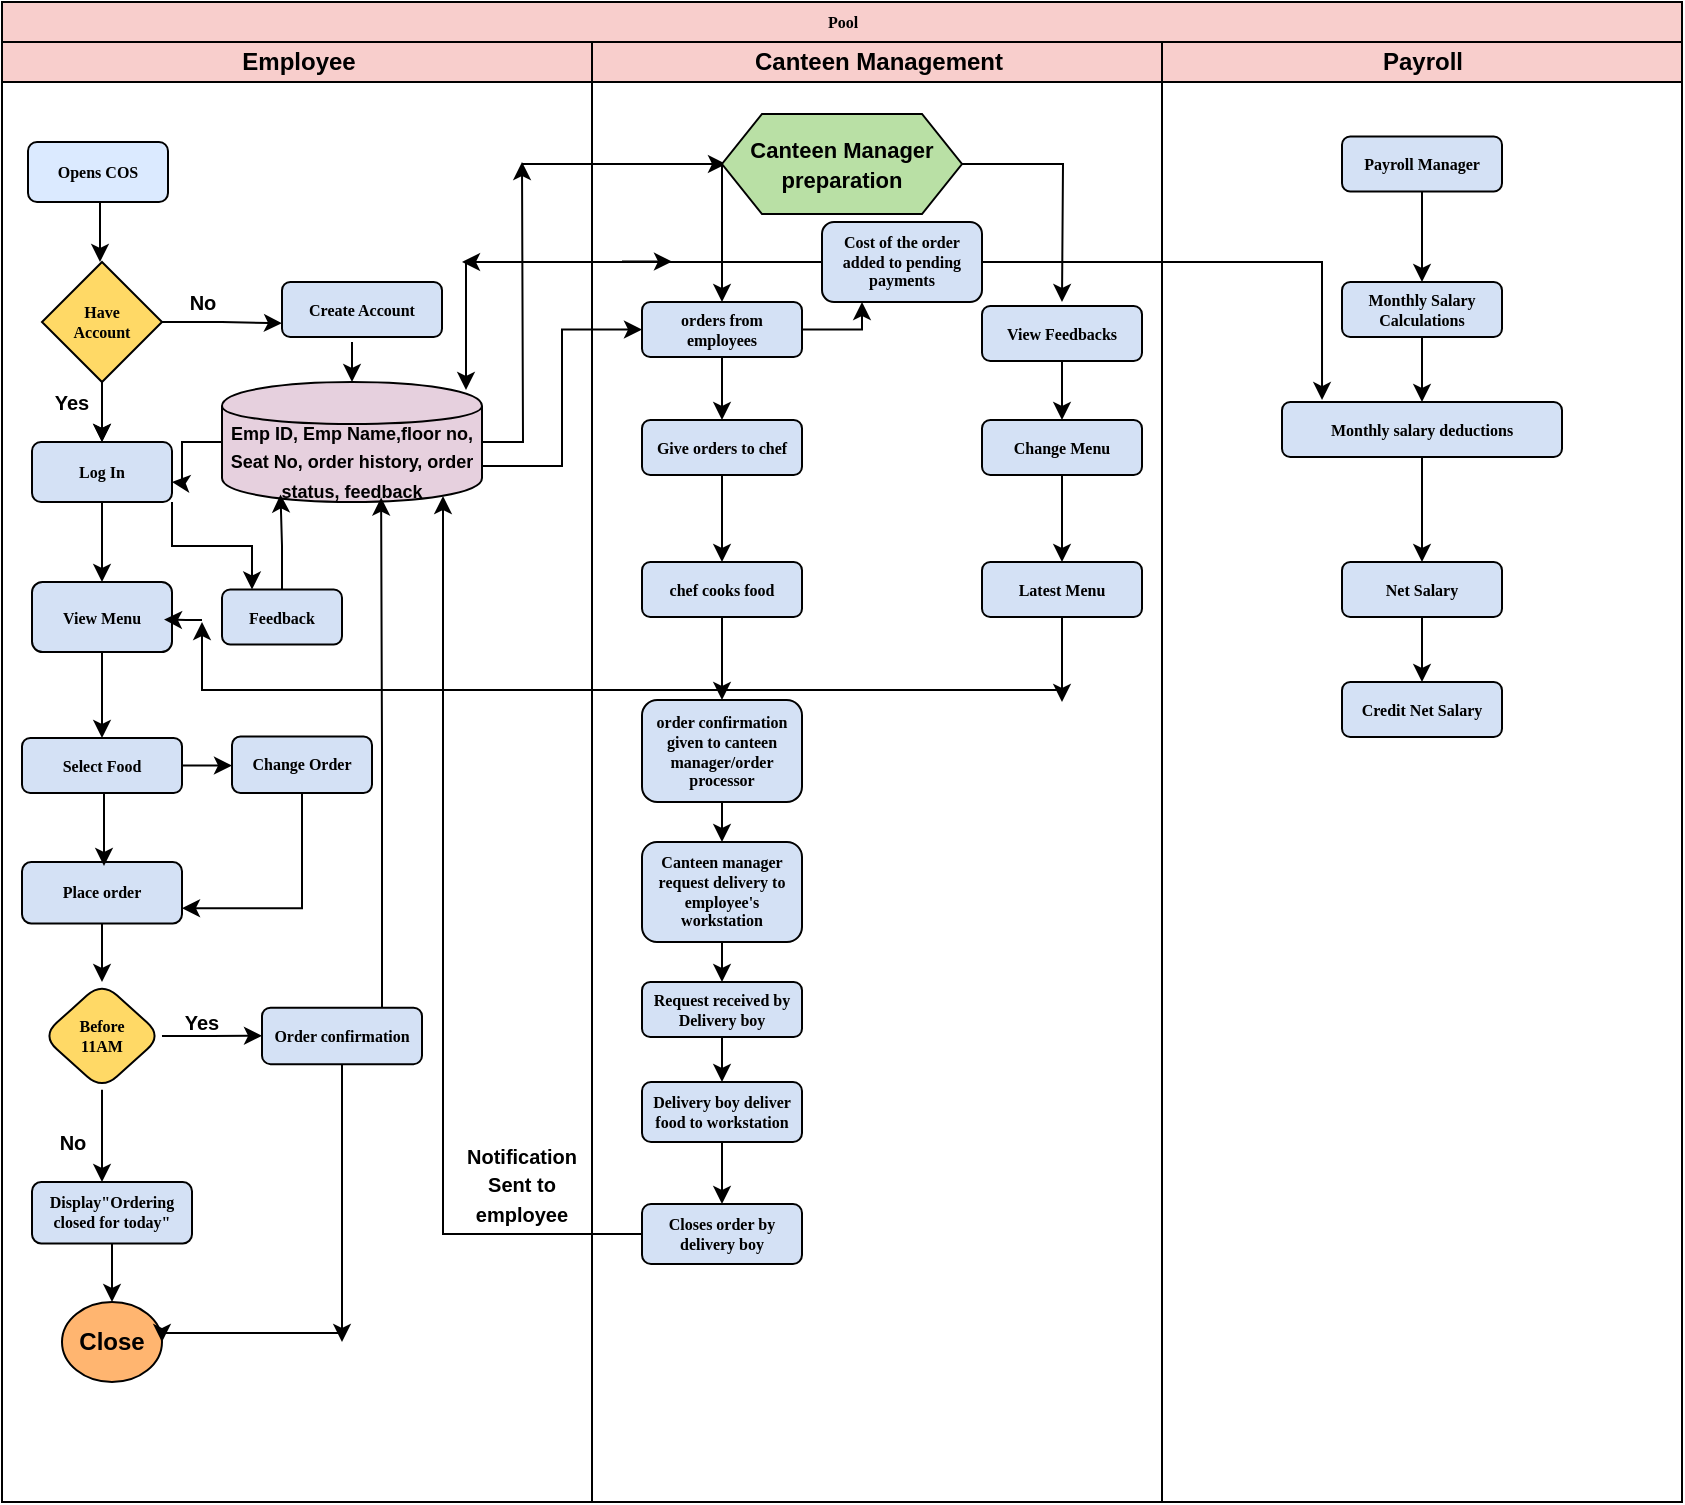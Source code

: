 <mxfile version="14.9.6" type="github">
  <diagram name="Page-1" id="74e2e168-ea6b-b213-b513-2b3c1d86103e">
    <mxGraphModel dx="898" dy="429" grid="1" gridSize="10" guides="1" tooltips="1" connect="1" arrows="1" fold="1" page="1" pageScale="1" pageWidth="1100" pageHeight="850" background="none" math="0" shadow="0">
      <root>
        <mxCell id="0" />
        <mxCell id="1" parent="0" />
        <mxCell id="77e6c97f196da883-1" value="Pool" style="swimlane;html=1;childLayout=stackLayout;startSize=20;rounded=0;shadow=0;labelBackgroundColor=none;strokeWidth=1;fontFamily=Verdana;fontSize=8;align=center;fillColor=#F8CECC;" parent="1" vertex="1">
          <mxGeometry x="70" y="40" width="840" height="750" as="geometry" />
        </mxCell>
        <mxCell id="77e6c97f196da883-2" value="Employee" style="swimlane;html=1;startSize=20;fillColor=#F8CECC;" parent="77e6c97f196da883-1" vertex="1">
          <mxGeometry y="20" width="295" height="730" as="geometry" />
        </mxCell>
        <mxCell id="EaHT3nI_tNgdQHY2MLcq-11" value="" style="edgeStyle=orthogonalEdgeStyle;rounded=0;orthogonalLoop=1;jettySize=auto;html=1;" edge="1" parent="77e6c97f196da883-2">
          <mxGeometry relative="1" as="geometry">
            <mxPoint x="49" y="80" as="sourcePoint" />
            <mxPoint x="49" y="110" as="targetPoint" />
          </mxGeometry>
        </mxCell>
        <mxCell id="EaHT3nI_tNgdQHY2MLcq-12" value="" style="edgeStyle=orthogonalEdgeStyle;rounded=0;orthogonalLoop=1;jettySize=auto;html=1;" edge="1" parent="77e6c97f196da883-2" source="77e6c97f196da883-13" target="EaHT3nI_tNgdQHY2MLcq-9">
          <mxGeometry relative="1" as="geometry" />
        </mxCell>
        <mxCell id="EaHT3nI_tNgdQHY2MLcq-16" value="" style="edgeStyle=orthogonalEdgeStyle;rounded=0;orthogonalLoop=1;jettySize=auto;html=1;entryX=0;entryY=0.5;entryDx=0;entryDy=0;" edge="1" parent="77e6c97f196da883-2">
          <mxGeometry relative="1" as="geometry">
            <mxPoint x="260" y="61" as="sourcePoint" />
            <mxPoint x="362" y="61" as="targetPoint" />
          </mxGeometry>
        </mxCell>
        <mxCell id="EaHT3nI_tNgdQHY2MLcq-20" value="" style="edgeStyle=orthogonalEdgeStyle;rounded=0;orthogonalLoop=1;jettySize=auto;html=1;" edge="1" parent="77e6c97f196da883-2" source="77e6c97f196da883-13" target="EaHT3nI_tNgdQHY2MLcq-9">
          <mxGeometry relative="1" as="geometry" />
        </mxCell>
        <mxCell id="EaHT3nI_tNgdQHY2MLcq-259" style="edgeStyle=orthogonalEdgeStyle;rounded=0;orthogonalLoop=1;jettySize=auto;html=1;exitX=1;exitY=0.5;exitDx=0;exitDy=0;entryX=0;entryY=0.75;entryDx=0;entryDy=0;" edge="1" parent="77e6c97f196da883-2" source="77e6c97f196da883-13" target="EaHT3nI_tNgdQHY2MLcq-99">
          <mxGeometry relative="1" as="geometry" />
        </mxCell>
        <mxCell id="77e6c97f196da883-13" value="&lt;b&gt;Have &lt;br&gt;Account&lt;/b&gt;" style="rhombus;whiteSpace=wrap;html=1;rounded=0;shadow=0;labelBackgroundColor=none;strokeWidth=1;fontFamily=Verdana;fontSize=8;align=center;fillColor=#FFD966;" parent="77e6c97f196da883-2" vertex="1">
          <mxGeometry x="20" y="110" width="60" height="60" as="geometry" />
        </mxCell>
        <mxCell id="EaHT3nI_tNgdQHY2MLcq-23" value="" style="edgeStyle=orthogonalEdgeStyle;rounded=0;orthogonalLoop=1;jettySize=auto;html=1;" edge="1" parent="77e6c97f196da883-2" source="EaHT3nI_tNgdQHY2MLcq-9" target="EaHT3nI_tNgdQHY2MLcq-22">
          <mxGeometry relative="1" as="geometry" />
        </mxCell>
        <mxCell id="EaHT3nI_tNgdQHY2MLcq-215" style="edgeStyle=orthogonalEdgeStyle;rounded=0;orthogonalLoop=1;jettySize=auto;html=1;exitX=1;exitY=1;exitDx=0;exitDy=0;entryX=0.25;entryY=0;entryDx=0;entryDy=0;" edge="1" parent="77e6c97f196da883-2" source="EaHT3nI_tNgdQHY2MLcq-9" target="EaHT3nI_tNgdQHY2MLcq-24">
          <mxGeometry relative="1" as="geometry">
            <Array as="points">
              <mxPoint x="85" y="252" />
              <mxPoint x="125" y="252" />
            </Array>
          </mxGeometry>
        </mxCell>
        <mxCell id="EaHT3nI_tNgdQHY2MLcq-9" value="&lt;b&gt;Log In&lt;/b&gt;" style="rounded=1;whiteSpace=wrap;html=1;shadow=0;labelBackgroundColor=none;strokeWidth=1;fontFamily=Verdana;fontSize=8;align=center;fillColor=#D4E1F5;" vertex="1" parent="77e6c97f196da883-2">
          <mxGeometry x="15" y="200" width="70" height="30" as="geometry" />
        </mxCell>
        <mxCell id="EaHT3nI_tNgdQHY2MLcq-37" value="" style="edgeStyle=orthogonalEdgeStyle;rounded=0;orthogonalLoop=1;jettySize=auto;html=1;" edge="1" parent="77e6c97f196da883-2" target="EaHT3nI_tNgdQHY2MLcq-18">
          <mxGeometry relative="1" as="geometry">
            <mxPoint x="175" y="150" as="sourcePoint" />
            <Array as="points">
              <mxPoint x="175" y="180" />
              <mxPoint x="175" y="180" />
            </Array>
          </mxGeometry>
        </mxCell>
        <mxCell id="EaHT3nI_tNgdQHY2MLcq-21" value="" style="edgeStyle=orthogonalEdgeStyle;rounded=0;orthogonalLoop=1;jettySize=auto;html=1;" edge="1" parent="77e6c97f196da883-2" source="EaHT3nI_tNgdQHY2MLcq-18">
          <mxGeometry relative="1" as="geometry">
            <mxPoint x="85" y="220" as="targetPoint" />
          </mxGeometry>
        </mxCell>
        <mxCell id="EaHT3nI_tNgdQHY2MLcq-18" value="&lt;font style=&quot;font-size: 9px&quot;&gt;&lt;b&gt;Emp ID, Emp Name,floor no, Seat No, order history, order status, feedback&lt;/b&gt;&lt;/font&gt;" style="shape=cylinder;whiteSpace=wrap;html=1;boundedLbl=1;backgroundOutline=1;fillColor=#E6D0DE;" vertex="1" parent="77e6c97f196da883-2">
          <mxGeometry x="110" y="170" width="130" height="60" as="geometry" />
        </mxCell>
        <mxCell id="EaHT3nI_tNgdQHY2MLcq-22" value="&lt;b&gt;View Menu&lt;/b&gt;" style="whiteSpace=wrap;html=1;rounded=1;shadow=0;fontFamily=Verdana;fontSize=8;strokeWidth=1;fillColor=#D4E1F5;" vertex="1" parent="77e6c97f196da883-2">
          <mxGeometry x="15" y="270" width="70" height="35" as="geometry" />
        </mxCell>
        <mxCell id="EaHT3nI_tNgdQHY2MLcq-218" style="edgeStyle=orthogonalEdgeStyle;rounded=0;orthogonalLoop=1;jettySize=auto;html=1;exitX=0.5;exitY=0;exitDx=0;exitDy=0;entryX=0.225;entryY=0.937;entryDx=0;entryDy=0;entryPerimeter=0;" edge="1" parent="77e6c97f196da883-2" source="EaHT3nI_tNgdQHY2MLcq-24" target="EaHT3nI_tNgdQHY2MLcq-18">
          <mxGeometry relative="1" as="geometry" />
        </mxCell>
        <mxCell id="EaHT3nI_tNgdQHY2MLcq-24" value="&lt;b&gt;Feedback&lt;/b&gt;" style="rounded=1;whiteSpace=wrap;html=1;shadow=0;fontFamily=Verdana;fontSize=8;strokeWidth=1;fillColor=#D4E1F5;" vertex="1" parent="77e6c97f196da883-2">
          <mxGeometry x="110" y="273.75" width="60" height="27.5" as="geometry" />
        </mxCell>
        <mxCell id="EaHT3nI_tNgdQHY2MLcq-29" value="" style="edgeStyle=orthogonalEdgeStyle;rounded=0;orthogonalLoop=1;jettySize=auto;html=1;" edge="1" parent="77e6c97f196da883-2" source="EaHT3nI_tNgdQHY2MLcq-26">
          <mxGeometry relative="1" as="geometry">
            <mxPoint x="50" y="470" as="targetPoint" />
          </mxGeometry>
        </mxCell>
        <mxCell id="EaHT3nI_tNgdQHY2MLcq-26" value="&lt;b&gt;Place order&lt;/b&gt;" style="rounded=1;whiteSpace=wrap;html=1;shadow=0;fontFamily=Verdana;fontSize=8;strokeWidth=1;fillColor=#D4E1F5;" vertex="1" parent="77e6c97f196da883-2">
          <mxGeometry x="10" y="410" width="80" height="30.75" as="geometry" />
        </mxCell>
        <mxCell id="EaHT3nI_tNgdQHY2MLcq-33" value="" style="edgeStyle=orthogonalEdgeStyle;rounded=0;orthogonalLoop=1;jettySize=auto;html=1;" edge="1" parent="77e6c97f196da883-2" source="EaHT3nI_tNgdQHY2MLcq-28">
          <mxGeometry relative="1" as="geometry">
            <mxPoint x="50" y="570" as="targetPoint" />
            <Array as="points">
              <mxPoint x="50" y="550" />
              <mxPoint x="50" y="550" />
            </Array>
          </mxGeometry>
        </mxCell>
        <mxCell id="EaHT3nI_tNgdQHY2MLcq-86" value="" style="edgeStyle=orthogonalEdgeStyle;rounded=0;orthogonalLoop=1;jettySize=auto;html=1;" edge="1" parent="77e6c97f196da883-2" source="EaHT3nI_tNgdQHY2MLcq-28">
          <mxGeometry relative="1" as="geometry">
            <mxPoint x="130" y="496.9" as="targetPoint" />
          </mxGeometry>
        </mxCell>
        <mxCell id="EaHT3nI_tNgdQHY2MLcq-28" value="&lt;b&gt;Before &lt;br&gt;11AM&lt;/b&gt;" style="rhombus;whiteSpace=wrap;html=1;rounded=1;shadow=0;fontFamily=Verdana;fontSize=8;strokeWidth=1;fillColor=#FFD966;" vertex="1" parent="77e6c97f196da883-2">
          <mxGeometry x="20" y="470" width="60" height="53.88" as="geometry" />
        </mxCell>
        <mxCell id="EaHT3nI_tNgdQHY2MLcq-93" value="" style="edgeStyle=orthogonalEdgeStyle;rounded=0;orthogonalLoop=1;jettySize=auto;html=1;" edge="1" parent="77e6c97f196da883-2" source="EaHT3nI_tNgdQHY2MLcq-34">
          <mxGeometry relative="1" as="geometry">
            <mxPoint x="55" y="630" as="targetPoint" />
          </mxGeometry>
        </mxCell>
        <mxCell id="EaHT3nI_tNgdQHY2MLcq-34" value="&lt;b&gt;Display&quot;Ordering closed for today&quot;&lt;/b&gt;" style="rounded=1;whiteSpace=wrap;html=1;shadow=0;fontFamily=Verdana;fontSize=8;strokeWidth=1;fillColor=#D4E1F5;" vertex="1" parent="77e6c97f196da883-2">
          <mxGeometry x="15" y="570" width="80" height="30.75" as="geometry" />
        </mxCell>
        <mxCell id="EaHT3nI_tNgdQHY2MLcq-221" style="edgeStyle=orthogonalEdgeStyle;rounded=0;orthogonalLoop=1;jettySize=auto;html=1;exitX=0.5;exitY=1;exitDx=0;exitDy=0;entryX=1;entryY=0.75;entryDx=0;entryDy=0;" edge="1" parent="77e6c97f196da883-2" source="EaHT3nI_tNgdQHY2MLcq-35" target="EaHT3nI_tNgdQHY2MLcq-26">
          <mxGeometry relative="1" as="geometry" />
        </mxCell>
        <mxCell id="EaHT3nI_tNgdQHY2MLcq-35" value="&lt;b&gt;Change Order&lt;/b&gt;" style="whiteSpace=wrap;html=1;rounded=1;shadow=0;fontFamily=Verdana;fontSize=8;strokeWidth=1;fillColor=#D4E1F5;" vertex="1" parent="77e6c97f196da883-2">
          <mxGeometry x="115" y="347.25" width="70" height="28.25" as="geometry" />
        </mxCell>
        <mxCell id="EaHT3nI_tNgdQHY2MLcq-222" style="edgeStyle=orthogonalEdgeStyle;rounded=0;orthogonalLoop=1;jettySize=auto;html=1;exitX=1;exitY=0.5;exitDx=0;exitDy=0;entryX=0;entryY=0.5;entryDx=0;entryDy=0;" edge="1" parent="77e6c97f196da883-2" source="EaHT3nI_tNgdQHY2MLcq-71" target="EaHT3nI_tNgdQHY2MLcq-35">
          <mxGeometry relative="1" as="geometry" />
        </mxCell>
        <mxCell id="EaHT3nI_tNgdQHY2MLcq-71" value="&lt;b&gt;Select Food&lt;/b&gt;" style="rounded=1;whiteSpace=wrap;html=1;shadow=0;fontFamily=Verdana;fontSize=8;strokeWidth=1;fillColor=#D4E1F5;" vertex="1" parent="77e6c97f196da883-2">
          <mxGeometry x="10" y="348" width="80" height="27.5" as="geometry" />
        </mxCell>
        <mxCell id="EaHT3nI_tNgdQHY2MLcq-72" value="" style="edgeStyle=orthogonalEdgeStyle;rounded=0;orthogonalLoop=1;jettySize=auto;html=1;" edge="1" parent="77e6c97f196da883-2" source="EaHT3nI_tNgdQHY2MLcq-22" target="EaHT3nI_tNgdQHY2MLcq-71">
          <mxGeometry relative="1" as="geometry" />
        </mxCell>
        <mxCell id="EaHT3nI_tNgdQHY2MLcq-217" style="edgeStyle=orthogonalEdgeStyle;rounded=0;orthogonalLoop=1;jettySize=auto;html=1;exitX=0.75;exitY=0;exitDx=0;exitDy=0;entryX=0.612;entryY=0.963;entryDx=0;entryDy=0;entryPerimeter=0;" edge="1" parent="77e6c97f196da883-2" source="EaHT3nI_tNgdQHY2MLcq-88" target="EaHT3nI_tNgdQHY2MLcq-18">
          <mxGeometry relative="1" as="geometry" />
        </mxCell>
        <mxCell id="EaHT3nI_tNgdQHY2MLcq-88" value="&lt;b&gt;Order confirmation&lt;/b&gt;" style="whiteSpace=wrap;html=1;rounded=1;shadow=0;fontFamily=Verdana;fontSize=8;strokeWidth=1;fillColor=#D4E1F5;" vertex="1" parent="77e6c97f196da883-2">
          <mxGeometry x="130" y="482.82" width="80" height="28.25" as="geometry" />
        </mxCell>
        <mxCell id="EaHT3nI_tNgdQHY2MLcq-94" value="&lt;b&gt;Close&lt;/b&gt;" style="ellipse;whiteSpace=wrap;html=1;fillColor=#FFB570;" vertex="1" parent="77e6c97f196da883-2">
          <mxGeometry x="30" y="630" width="50" height="40" as="geometry" />
        </mxCell>
        <mxCell id="EaHT3nI_tNgdQHY2MLcq-99" value="&lt;b&gt;Create Account&lt;/b&gt;" style="rounded=1;whiteSpace=wrap;html=1;shadow=0;fontFamily=Verdana;fontSize=8;strokeWidth=1;fillColor=#D4E1F5;" vertex="1" parent="77e6c97f196da883-2">
          <mxGeometry x="140" y="120" width="80" height="27.5" as="geometry" />
        </mxCell>
        <mxCell id="EaHT3nI_tNgdQHY2MLcq-220" value="&lt;font style=&quot;font-size: 10px&quot;&gt;&lt;b&gt;Notification Sent to employee&lt;/b&gt;&lt;/font&gt;" style="text;html=1;strokeColor=none;fillColor=none;align=center;verticalAlign=middle;whiteSpace=wrap;rounded=0;" vertex="1" parent="77e6c97f196da883-2">
          <mxGeometry x="240" y="560" width="40" height="21" as="geometry" />
        </mxCell>
        <mxCell id="77e6c97f196da883-3" value="Canteen Management" style="swimlane;html=1;startSize=20;fillColor=#F8CECC;" parent="77e6c97f196da883-1" vertex="1">
          <mxGeometry x="295" y="20" width="285" height="730" as="geometry" />
        </mxCell>
        <mxCell id="EaHT3nI_tNgdQHY2MLcq-247" style="edgeStyle=orthogonalEdgeStyle;rounded=0;orthogonalLoop=1;jettySize=auto;html=1;exitX=0;exitY=0.5;exitDx=0;exitDy=0;entryX=0.5;entryY=0;entryDx=0;entryDy=0;" edge="1" parent="77e6c97f196da883-3" source="EaHT3nI_tNgdQHY2MLcq-104" target="EaHT3nI_tNgdQHY2MLcq-193">
          <mxGeometry relative="1" as="geometry">
            <Array as="points">
              <mxPoint x="65" y="90" />
              <mxPoint x="65" y="90" />
            </Array>
          </mxGeometry>
        </mxCell>
        <mxCell id="EaHT3nI_tNgdQHY2MLcq-104" value="&lt;font style=&quot;font-size: 11px&quot;&gt;&lt;b&gt;Canteen Manager preparation&lt;/b&gt;&lt;/font&gt;" style="shape=hexagon;perimeter=hexagonPerimeter2;whiteSpace=wrap;html=1;fixedSize=1;fillColor=#B9E0A5;" vertex="1" parent="77e6c97f196da883-3">
          <mxGeometry x="65" y="36" width="120" height="50" as="geometry" />
        </mxCell>
        <mxCell id="EaHT3nI_tNgdQHY2MLcq-245" style="edgeStyle=orthogonalEdgeStyle;rounded=0;orthogonalLoop=1;jettySize=auto;html=1;exitX=0.5;exitY=1;exitDx=0;exitDy=0;entryX=0.5;entryY=0;entryDx=0;entryDy=0;" edge="1" parent="77e6c97f196da883-3" source="EaHT3nI_tNgdQHY2MLcq-140" target="EaHT3nI_tNgdQHY2MLcq-238">
          <mxGeometry relative="1" as="geometry" />
        </mxCell>
        <mxCell id="EaHT3nI_tNgdQHY2MLcq-140" value="&lt;b&gt;Change Menu&lt;/b&gt;" style="rounded=1;whiteSpace=wrap;html=1;shadow=0;fontFamily=Verdana;fontSize=8;strokeWidth=1;fillColor=#D4E1F5;" vertex="1" parent="77e6c97f196da883-3">
          <mxGeometry x="195" y="189" width="80" height="27.5" as="geometry" />
        </mxCell>
        <mxCell id="EaHT3nI_tNgdQHY2MLcq-198" value="" style="edgeStyle=orthogonalEdgeStyle;rounded=0;orthogonalLoop=1;jettySize=auto;html=1;" edge="1" parent="77e6c97f196da883-3" source="EaHT3nI_tNgdQHY2MLcq-193" target="EaHT3nI_tNgdQHY2MLcq-197">
          <mxGeometry relative="1" as="geometry" />
        </mxCell>
        <mxCell id="EaHT3nI_tNgdQHY2MLcq-249" style="edgeStyle=orthogonalEdgeStyle;rounded=0;orthogonalLoop=1;jettySize=auto;html=1;exitX=1;exitY=0.5;exitDx=0;exitDy=0;entryX=0.25;entryY=1;entryDx=0;entryDy=0;" edge="1" parent="77e6c97f196da883-3" source="EaHT3nI_tNgdQHY2MLcq-193" target="EaHT3nI_tNgdQHY2MLcq-248">
          <mxGeometry relative="1" as="geometry" />
        </mxCell>
        <mxCell id="EaHT3nI_tNgdQHY2MLcq-193" value="&lt;b&gt;orders from employees&lt;/b&gt;" style="rounded=1;whiteSpace=wrap;html=1;shadow=0;fontFamily=Verdana;fontSize=8;strokeWidth=1;fillColor=#D4E1F5;" vertex="1" parent="77e6c97f196da883-3">
          <mxGeometry x="25" y="130" width="80" height="27.5" as="geometry" />
        </mxCell>
        <mxCell id="EaHT3nI_tNgdQHY2MLcq-241" style="edgeStyle=orthogonalEdgeStyle;rounded=0;orthogonalLoop=1;jettySize=auto;html=1;exitX=0.5;exitY=1;exitDx=0;exitDy=0;entryX=0.5;entryY=0;entryDx=0;entryDy=0;" edge="1" parent="77e6c97f196da883-3" source="EaHT3nI_tNgdQHY2MLcq-197" target="EaHT3nI_tNgdQHY2MLcq-199">
          <mxGeometry relative="1" as="geometry" />
        </mxCell>
        <mxCell id="EaHT3nI_tNgdQHY2MLcq-197" value="&lt;b&gt;Give orders to chef&lt;/b&gt;" style="rounded=1;whiteSpace=wrap;html=1;shadow=0;fontFamily=Verdana;fontSize=8;strokeWidth=1;fillColor=#D4E1F5;" vertex="1" parent="77e6c97f196da883-3">
          <mxGeometry x="25" y="189" width="80" height="27.5" as="geometry" />
        </mxCell>
        <mxCell id="EaHT3nI_tNgdQHY2MLcq-199" value="&lt;b&gt;chef cooks food&lt;/b&gt;" style="rounded=1;whiteSpace=wrap;html=1;shadow=0;fontFamily=Verdana;fontSize=8;strokeWidth=1;fillColor=#D4E1F5;" vertex="1" parent="77e6c97f196da883-3">
          <mxGeometry x="25" y="260" width="80" height="27.5" as="geometry" />
        </mxCell>
        <mxCell id="EaHT3nI_tNgdQHY2MLcq-209" value="&lt;b&gt;Request received by Delivery boy&lt;/b&gt;" style="rounded=1;whiteSpace=wrap;html=1;shadow=0;fontFamily=Verdana;fontSize=8;strokeWidth=1;fillColor=#D4E1F5;" vertex="1" parent="77e6c97f196da883-3">
          <mxGeometry x="25" y="470" width="80" height="27.5" as="geometry" />
        </mxCell>
        <mxCell id="EaHT3nI_tNgdQHY2MLcq-203" value="&lt;b&gt;order confirmation given to canteen manager/order processor&lt;/b&gt;" style="rounded=1;whiteSpace=wrap;html=1;shadow=0;fontFamily=Verdana;fontSize=8;strokeWidth=1;fillColor=#D4E1F5;" vertex="1" parent="77e6c97f196da883-3">
          <mxGeometry x="25" y="329" width="80" height="51" as="geometry" />
        </mxCell>
        <mxCell id="EaHT3nI_tNgdQHY2MLcq-204" value="" style="edgeStyle=orthogonalEdgeStyle;rounded=0;orthogonalLoop=1;jettySize=auto;html=1;" edge="1" parent="77e6c97f196da883-3" source="EaHT3nI_tNgdQHY2MLcq-199" target="EaHT3nI_tNgdQHY2MLcq-203">
          <mxGeometry relative="1" as="geometry" />
        </mxCell>
        <mxCell id="EaHT3nI_tNgdQHY2MLcq-242" style="edgeStyle=orthogonalEdgeStyle;rounded=0;orthogonalLoop=1;jettySize=auto;html=1;exitX=0.5;exitY=1;exitDx=0;exitDy=0;entryX=0.5;entryY=0;entryDx=0;entryDy=0;" edge="1" parent="77e6c97f196da883-3" source="EaHT3nI_tNgdQHY2MLcq-205" target="EaHT3nI_tNgdQHY2MLcq-209">
          <mxGeometry relative="1" as="geometry" />
        </mxCell>
        <mxCell id="EaHT3nI_tNgdQHY2MLcq-205" value="&lt;b&gt;&lt;font style=&quot;font-size: 8px&quot;&gt;Canteen manager request delivery to employee&#39;s workstation&lt;/font&gt;&lt;/b&gt;" style="rounded=1;whiteSpace=wrap;html=1;shadow=0;fontFamily=Verdana;fontSize=8;strokeWidth=1;fillColor=#D4E1F5;" vertex="1" parent="77e6c97f196da883-3">
          <mxGeometry x="25" y="400" width="80" height="50" as="geometry" />
        </mxCell>
        <mxCell id="EaHT3nI_tNgdQHY2MLcq-206" style="edgeStyle=orthogonalEdgeStyle;rounded=0;orthogonalLoop=1;jettySize=auto;html=1;exitX=0.5;exitY=1;exitDx=0;exitDy=0;entryX=0.5;entryY=0;entryDx=0;entryDy=0;" edge="1" parent="77e6c97f196da883-3" source="EaHT3nI_tNgdQHY2MLcq-203" target="EaHT3nI_tNgdQHY2MLcq-205">
          <mxGeometry relative="1" as="geometry" />
        </mxCell>
        <mxCell id="EaHT3nI_tNgdQHY2MLcq-210" value="&lt;b&gt;Delivery boy deliver food to workstation&lt;/b&gt;" style="rounded=1;whiteSpace=wrap;html=1;shadow=0;fontFamily=Verdana;fontSize=8;strokeWidth=1;fillColor=#D4E1F5;" vertex="1" parent="77e6c97f196da883-3">
          <mxGeometry x="25" y="520" width="80" height="30" as="geometry" />
        </mxCell>
        <mxCell id="EaHT3nI_tNgdQHY2MLcq-211" style="edgeStyle=orthogonalEdgeStyle;rounded=0;orthogonalLoop=1;jettySize=auto;html=1;exitX=0.5;exitY=1;exitDx=0;exitDy=0;entryX=0.5;entryY=0;entryDx=0;entryDy=0;" edge="1" parent="77e6c97f196da883-3" source="EaHT3nI_tNgdQHY2MLcq-209" target="EaHT3nI_tNgdQHY2MLcq-210">
          <mxGeometry relative="1" as="geometry" />
        </mxCell>
        <mxCell id="EaHT3nI_tNgdQHY2MLcq-238" value="&lt;b&gt;Latest Menu&lt;/b&gt;" style="rounded=1;whiteSpace=wrap;html=1;shadow=0;fontFamily=Verdana;fontSize=8;strokeWidth=1;fillColor=#D4E1F5;" vertex="1" parent="77e6c97f196da883-3">
          <mxGeometry x="195" y="260" width="80" height="27.5" as="geometry" />
        </mxCell>
        <mxCell id="EaHT3nI_tNgdQHY2MLcq-248" value="&lt;b&gt;Cost of the order added to pending payments&lt;/b&gt;" style="rounded=1;whiteSpace=wrap;html=1;shadow=0;fontFamily=Verdana;fontSize=8;strokeWidth=1;fillColor=#D4E1F5;" vertex="1" parent="77e6c97f196da883-3">
          <mxGeometry x="115" y="90" width="80" height="40" as="geometry" />
        </mxCell>
        <mxCell id="77e6c97f196da883-4" value="Payroll" style="swimlane;html=1;startSize=20;fillColor=#F8CECC;" parent="77e6c97f196da883-1" vertex="1">
          <mxGeometry x="580" y="20" width="260" height="730" as="geometry" />
        </mxCell>
        <mxCell id="EaHT3nI_tNgdQHY2MLcq-239" style="edgeStyle=orthogonalEdgeStyle;rounded=0;orthogonalLoop=1;jettySize=auto;html=1;exitX=0.5;exitY=1;exitDx=0;exitDy=0;entryX=0.5;entryY=0;entryDx=0;entryDy=0;" edge="1" parent="77e6c97f196da883-4" source="EaHT3nI_tNgdQHY2MLcq-223" target="EaHT3nI_tNgdQHY2MLcq-225">
          <mxGeometry relative="1" as="geometry" />
        </mxCell>
        <mxCell id="EaHT3nI_tNgdQHY2MLcq-223" value="&lt;b&gt;Payroll Manager&lt;/b&gt;" style="rounded=1;whiteSpace=wrap;html=1;shadow=0;fontFamily=Verdana;fontSize=8;strokeWidth=1;fillColor=#D4E1F5;" vertex="1" parent="77e6c97f196da883-4">
          <mxGeometry x="90" y="47.25" width="80" height="27.5" as="geometry" />
        </mxCell>
        <mxCell id="EaHT3nI_tNgdQHY2MLcq-240" style="edgeStyle=orthogonalEdgeStyle;rounded=0;orthogonalLoop=1;jettySize=auto;html=1;exitX=0.5;exitY=1;exitDx=0;exitDy=0;entryX=0.5;entryY=0;entryDx=0;entryDy=0;" edge="1" parent="77e6c97f196da883-4" source="EaHT3nI_tNgdQHY2MLcq-225" target="EaHT3nI_tNgdQHY2MLcq-227">
          <mxGeometry relative="1" as="geometry" />
        </mxCell>
        <mxCell id="EaHT3nI_tNgdQHY2MLcq-225" value="&lt;b&gt;Monthly Salary Calculations&lt;/b&gt;" style="rounded=1;whiteSpace=wrap;html=1;shadow=0;fontFamily=Verdana;fontSize=8;strokeWidth=1;fillColor=#D4E1F5;" vertex="1" parent="77e6c97f196da883-4">
          <mxGeometry x="90" y="120" width="80" height="27.5" as="geometry" />
        </mxCell>
        <mxCell id="EaHT3nI_tNgdQHY2MLcq-227" value="&lt;b&gt;Monthly salary deductions&lt;/b&gt;" style="rounded=1;whiteSpace=wrap;html=1;shadow=0;fontFamily=Verdana;fontSize=8;strokeWidth=1;fillColor=#D4E1F5;" vertex="1" parent="77e6c97f196da883-4">
          <mxGeometry x="60" y="180" width="140" height="27.5" as="geometry" />
        </mxCell>
        <mxCell id="EaHT3nI_tNgdQHY2MLcq-256" value="&lt;b&gt;Net Salary&lt;/b&gt;" style="rounded=1;whiteSpace=wrap;html=1;shadow=0;fontFamily=Verdana;fontSize=8;strokeWidth=1;fillColor=#D4E1F5;" vertex="1" parent="77e6c97f196da883-4">
          <mxGeometry x="90" y="260" width="80" height="27.5" as="geometry" />
        </mxCell>
        <mxCell id="EaHT3nI_tNgdQHY2MLcq-258" value="&lt;b&gt;Credit Net Salary&lt;/b&gt;" style="rounded=1;whiteSpace=wrap;html=1;shadow=0;fontFamily=Verdana;fontSize=8;strokeWidth=1;fillColor=#D4E1F5;" vertex="1" parent="77e6c97f196da883-4">
          <mxGeometry x="90" y="320" width="80" height="27.5" as="geometry" />
        </mxCell>
        <mxCell id="EaHT3nI_tNgdQHY2MLcq-143" value="" style="edgeStyle=orthogonalEdgeStyle;rounded=0;orthogonalLoop=1;jettySize=auto;html=1;" edge="1" parent="77e6c97f196da883-1" source="EaHT3nI_tNgdQHY2MLcq-18">
          <mxGeometry relative="1" as="geometry">
            <mxPoint x="260" y="80" as="targetPoint" />
          </mxGeometry>
        </mxCell>
        <mxCell id="EaHT3nI_tNgdQHY2MLcq-195" style="edgeStyle=orthogonalEdgeStyle;rounded=0;orthogonalLoop=1;jettySize=auto;html=1;exitX=1;exitY=0.7;exitDx=0;exitDy=0;entryX=0;entryY=0.5;entryDx=0;entryDy=0;" edge="1" parent="77e6c97f196da883-1" source="EaHT3nI_tNgdQHY2MLcq-18" target="EaHT3nI_tNgdQHY2MLcq-193">
          <mxGeometry relative="1" as="geometry">
            <mxPoint x="310" y="160" as="targetPoint" />
          </mxGeometry>
        </mxCell>
        <mxCell id="EaHT3nI_tNgdQHY2MLcq-254" style="edgeStyle=orthogonalEdgeStyle;rounded=0;orthogonalLoop=1;jettySize=auto;html=1;exitX=1;exitY=0.5;exitDx=0;exitDy=0;entryX=0.143;entryY=-0.036;entryDx=0;entryDy=0;entryPerimeter=0;" edge="1" parent="77e6c97f196da883-1" source="EaHT3nI_tNgdQHY2MLcq-248" target="EaHT3nI_tNgdQHY2MLcq-227">
          <mxGeometry relative="1" as="geometry" />
        </mxCell>
        <mxCell id="EaHT3nI_tNgdQHY2MLcq-13" value="&lt;font style=&quot;font-size: 10px&quot;&gt;&lt;b&gt;Yes&lt;/b&gt;&lt;/font&gt;" style="text;html=1;strokeColor=none;fillColor=none;align=center;verticalAlign=middle;whiteSpace=wrap;rounded=0;" vertex="1" parent="1">
          <mxGeometry x="90" y="230" width="30" height="20" as="geometry" />
        </mxCell>
        <mxCell id="EaHT3nI_tNgdQHY2MLcq-32" value="&lt;font style=&quot;font-size: 10px&quot;&gt;&lt;b&gt;No&lt;/b&gt;&lt;/font&gt;" style="text;html=1;align=center;verticalAlign=middle;resizable=0;points=[];autosize=1;strokeColor=none;" vertex="1" parent="1">
          <mxGeometry x="90" y="600" width="30" height="20" as="geometry" />
        </mxCell>
        <mxCell id="EaHT3nI_tNgdQHY2MLcq-75" value="" style="edgeStyle=orthogonalEdgeStyle;rounded=0;orthogonalLoop=1;jettySize=auto;html=1;exitX=0.5;exitY=1;exitDx=0;exitDy=0;" edge="1" parent="1" source="EaHT3nI_tNgdQHY2MLcq-71">
          <mxGeometry relative="1" as="geometry">
            <mxPoint x="121" y="442.75" as="sourcePoint" />
            <mxPoint x="121" y="472" as="targetPoint" />
          </mxGeometry>
        </mxCell>
        <mxCell id="EaHT3nI_tNgdQHY2MLcq-87" value="&lt;font style=&quot;font-size: 10px&quot;&gt;&lt;b&gt;Yes&lt;/b&gt;&lt;/font&gt;" style="text;html=1;strokeColor=none;fillColor=none;align=center;verticalAlign=middle;whiteSpace=wrap;rounded=0;" vertex="1" parent="1">
          <mxGeometry x="150" y="540" width="40" height="20" as="geometry" />
        </mxCell>
        <mxCell id="EaHT3nI_tNgdQHY2MLcq-97" value="" style="edgeStyle=orthogonalEdgeStyle;rounded=0;orthogonalLoop=1;jettySize=auto;html=1;entryX=1;entryY=0.5;entryDx=0;entryDy=0;" edge="1" parent="1" target="EaHT3nI_tNgdQHY2MLcq-94">
          <mxGeometry relative="1" as="geometry">
            <mxPoint x="242" y="705.5" as="sourcePoint" />
            <mxPoint x="192" y="705.8" as="targetPoint" />
            <Array as="points">
              <mxPoint x="150" y="706" />
            </Array>
          </mxGeometry>
        </mxCell>
        <mxCell id="EaHT3nI_tNgdQHY2MLcq-98" value="&lt;font style=&quot;font-size: 10px&quot;&gt;&lt;b&gt;No&lt;/b&gt;&lt;/font&gt;" style="text;html=1;align=center;verticalAlign=middle;resizable=0;points=[];autosize=1;strokeColor=none;" vertex="1" parent="1">
          <mxGeometry x="155" y="180" width="30" height="20" as="geometry" />
        </mxCell>
        <mxCell id="EaHT3nI_tNgdQHY2MLcq-102" value="&lt;b&gt;Opens COS&lt;/b&gt;" style="rounded=1;whiteSpace=wrap;html=1;shadow=0;labelBackgroundColor=none;strokeWidth=1;fontFamily=Verdana;fontSize=8;align=center;fillColor=#DBEAFF;" vertex="1" parent="1">
          <mxGeometry x="83" y="110" width="70" height="30" as="geometry" />
        </mxCell>
        <mxCell id="EaHT3nI_tNgdQHY2MLcq-244" style="edgeStyle=orthogonalEdgeStyle;rounded=0;orthogonalLoop=1;jettySize=auto;html=1;exitX=0.5;exitY=1;exitDx=0;exitDy=0;entryX=0.5;entryY=0;entryDx=0;entryDy=0;" edge="1" parent="1" source="EaHT3nI_tNgdQHY2MLcq-148" target="EaHT3nI_tNgdQHY2MLcq-140">
          <mxGeometry relative="1" as="geometry" />
        </mxCell>
        <mxCell id="EaHT3nI_tNgdQHY2MLcq-148" value="&lt;b&gt;View Feedbacks&lt;/b&gt;" style="rounded=1;whiteSpace=wrap;html=1;shadow=0;fontFamily=Verdana;fontSize=8;strokeWidth=1;fillColor=#D4E1F5;" vertex="1" parent="1">
          <mxGeometry x="560" y="192" width="80" height="27.5" as="geometry" />
        </mxCell>
        <mxCell id="EaHT3nI_tNgdQHY2MLcq-157" value="" style="edgeStyle=orthogonalEdgeStyle;rounded=0;orthogonalLoop=1;jettySize=auto;html=1;" edge="1" parent="1">
          <mxGeometry relative="1" as="geometry">
            <mxPoint x="600" y="384" as="sourcePoint" />
            <mxPoint x="170" y="350" as="targetPoint" />
            <Array as="points">
              <mxPoint x="510" y="384" />
              <mxPoint x="510" y="384" />
            </Array>
          </mxGeometry>
        </mxCell>
        <mxCell id="EaHT3nI_tNgdQHY2MLcq-158" value="" style="edgeStyle=orthogonalEdgeStyle;rounded=0;orthogonalLoop=1;jettySize=auto;html=1;" edge="1" parent="1">
          <mxGeometry relative="1" as="geometry">
            <mxPoint x="170" y="349" as="sourcePoint" />
            <mxPoint x="151" y="348.8" as="targetPoint" />
            <Array as="points">
              <mxPoint x="162" y="349" />
              <mxPoint x="162" y="349" />
            </Array>
          </mxGeometry>
        </mxCell>
        <mxCell id="EaHT3nI_tNgdQHY2MLcq-213" style="edgeStyle=orthogonalEdgeStyle;rounded=0;orthogonalLoop=1;jettySize=auto;html=1;exitX=0.5;exitY=1;exitDx=0;exitDy=0;entryX=0.5;entryY=0;entryDx=0;entryDy=0;" edge="1" parent="1" source="EaHT3nI_tNgdQHY2MLcq-210" target="EaHT3nI_tNgdQHY2MLcq-212">
          <mxGeometry relative="1" as="geometry" />
        </mxCell>
        <mxCell id="EaHT3nI_tNgdQHY2MLcq-214" style="edgeStyle=orthogonalEdgeStyle;rounded=0;orthogonalLoop=1;jettySize=auto;html=1;entryX=0.85;entryY=0.95;entryDx=0;entryDy=0;entryPerimeter=0;" edge="1" parent="1" source="EaHT3nI_tNgdQHY2MLcq-212" target="EaHT3nI_tNgdQHY2MLcq-18">
          <mxGeometry relative="1" as="geometry">
            <mxPoint x="308" y="320" as="targetPoint" />
            <Array as="points">
              <mxPoint x="291" y="656" />
            </Array>
          </mxGeometry>
        </mxCell>
        <mxCell id="EaHT3nI_tNgdQHY2MLcq-212" value="&lt;b&gt;Closes order by delivery boy&lt;/b&gt;" style="rounded=1;whiteSpace=wrap;html=1;shadow=0;fontFamily=Verdana;fontSize=8;strokeWidth=1;fillColor=#D4E1F5;" vertex="1" parent="1">
          <mxGeometry x="390" y="641" width="80" height="30" as="geometry" />
        </mxCell>
        <mxCell id="EaHT3nI_tNgdQHY2MLcq-219" style="edgeStyle=orthogonalEdgeStyle;rounded=0;orthogonalLoop=1;jettySize=auto;html=1;exitX=0.5;exitY=1;exitDx=0;exitDy=0;" edge="1" parent="1" source="EaHT3nI_tNgdQHY2MLcq-88">
          <mxGeometry relative="1" as="geometry">
            <mxPoint x="240" y="710" as="targetPoint" />
          </mxGeometry>
        </mxCell>
        <mxCell id="EaHT3nI_tNgdQHY2MLcq-243" style="edgeStyle=orthogonalEdgeStyle;rounded=0;orthogonalLoop=1;jettySize=auto;html=1;exitX=1;exitY=0.5;exitDx=0;exitDy=0;" edge="1" parent="1" source="EaHT3nI_tNgdQHY2MLcq-104">
          <mxGeometry relative="1" as="geometry">
            <mxPoint x="600" y="190" as="targetPoint" />
          </mxGeometry>
        </mxCell>
        <mxCell id="EaHT3nI_tNgdQHY2MLcq-246" style="edgeStyle=orthogonalEdgeStyle;rounded=0;orthogonalLoop=1;jettySize=auto;html=1;exitX=0.5;exitY=1;exitDx=0;exitDy=0;" edge="1" parent="1" source="EaHT3nI_tNgdQHY2MLcq-238">
          <mxGeometry relative="1" as="geometry">
            <mxPoint x="600" y="390" as="targetPoint" />
          </mxGeometry>
        </mxCell>
        <mxCell id="EaHT3nI_tNgdQHY2MLcq-252" value="" style="edgeStyle=orthogonalEdgeStyle;rounded=0;orthogonalLoop=1;jettySize=auto;html=1;" edge="1" parent="1">
          <mxGeometry relative="1" as="geometry">
            <mxPoint x="302" y="170" as="sourcePoint" />
            <mxPoint x="302" y="234" as="targetPoint" />
          </mxGeometry>
        </mxCell>
        <mxCell id="EaHT3nI_tNgdQHY2MLcq-255" style="edgeStyle=orthogonalEdgeStyle;rounded=0;orthogonalLoop=1;jettySize=auto;html=1;exitX=0.5;exitY=1;exitDx=0;exitDy=0;" edge="1" parent="1" source="EaHT3nI_tNgdQHY2MLcq-227">
          <mxGeometry relative="1" as="geometry">
            <mxPoint x="780" y="320" as="targetPoint" />
          </mxGeometry>
        </mxCell>
        <mxCell id="EaHT3nI_tNgdQHY2MLcq-257" style="edgeStyle=orthogonalEdgeStyle;rounded=0;orthogonalLoop=1;jettySize=auto;html=1;exitX=0.5;exitY=1;exitDx=0;exitDy=0;" edge="1" parent="1" source="EaHT3nI_tNgdQHY2MLcq-256">
          <mxGeometry relative="1" as="geometry">
            <mxPoint x="780" y="380" as="targetPoint" />
          </mxGeometry>
        </mxCell>
        <mxCell id="EaHT3nI_tNgdQHY2MLcq-261" style="edgeStyle=orthogonalEdgeStyle;rounded=0;orthogonalLoop=1;jettySize=auto;html=1;exitX=0;exitY=0.5;exitDx=0;exitDy=0;" edge="1" parent="1" source="EaHT3nI_tNgdQHY2MLcq-248">
          <mxGeometry relative="1" as="geometry">
            <mxPoint x="300" y="170" as="targetPoint" />
            <Array as="points">
              <mxPoint x="390" y="170" />
              <mxPoint x="390" y="170" />
            </Array>
          </mxGeometry>
        </mxCell>
        <mxCell id="EaHT3nI_tNgdQHY2MLcq-262" style="edgeStyle=orthogonalEdgeStyle;rounded=0;orthogonalLoop=1;jettySize=auto;html=1;exitX=1;exitY=0.5;exitDx=0;exitDy=0;entryX=0;entryY=0.5;entryDx=0;entryDy=0;" edge="1" parent="1">
          <mxGeometry relative="1" as="geometry">
            <mxPoint x="380" y="169.75" as="sourcePoint" />
            <mxPoint x="405" y="169.375" as="targetPoint" />
          </mxGeometry>
        </mxCell>
      </root>
    </mxGraphModel>
  </diagram>
</mxfile>
